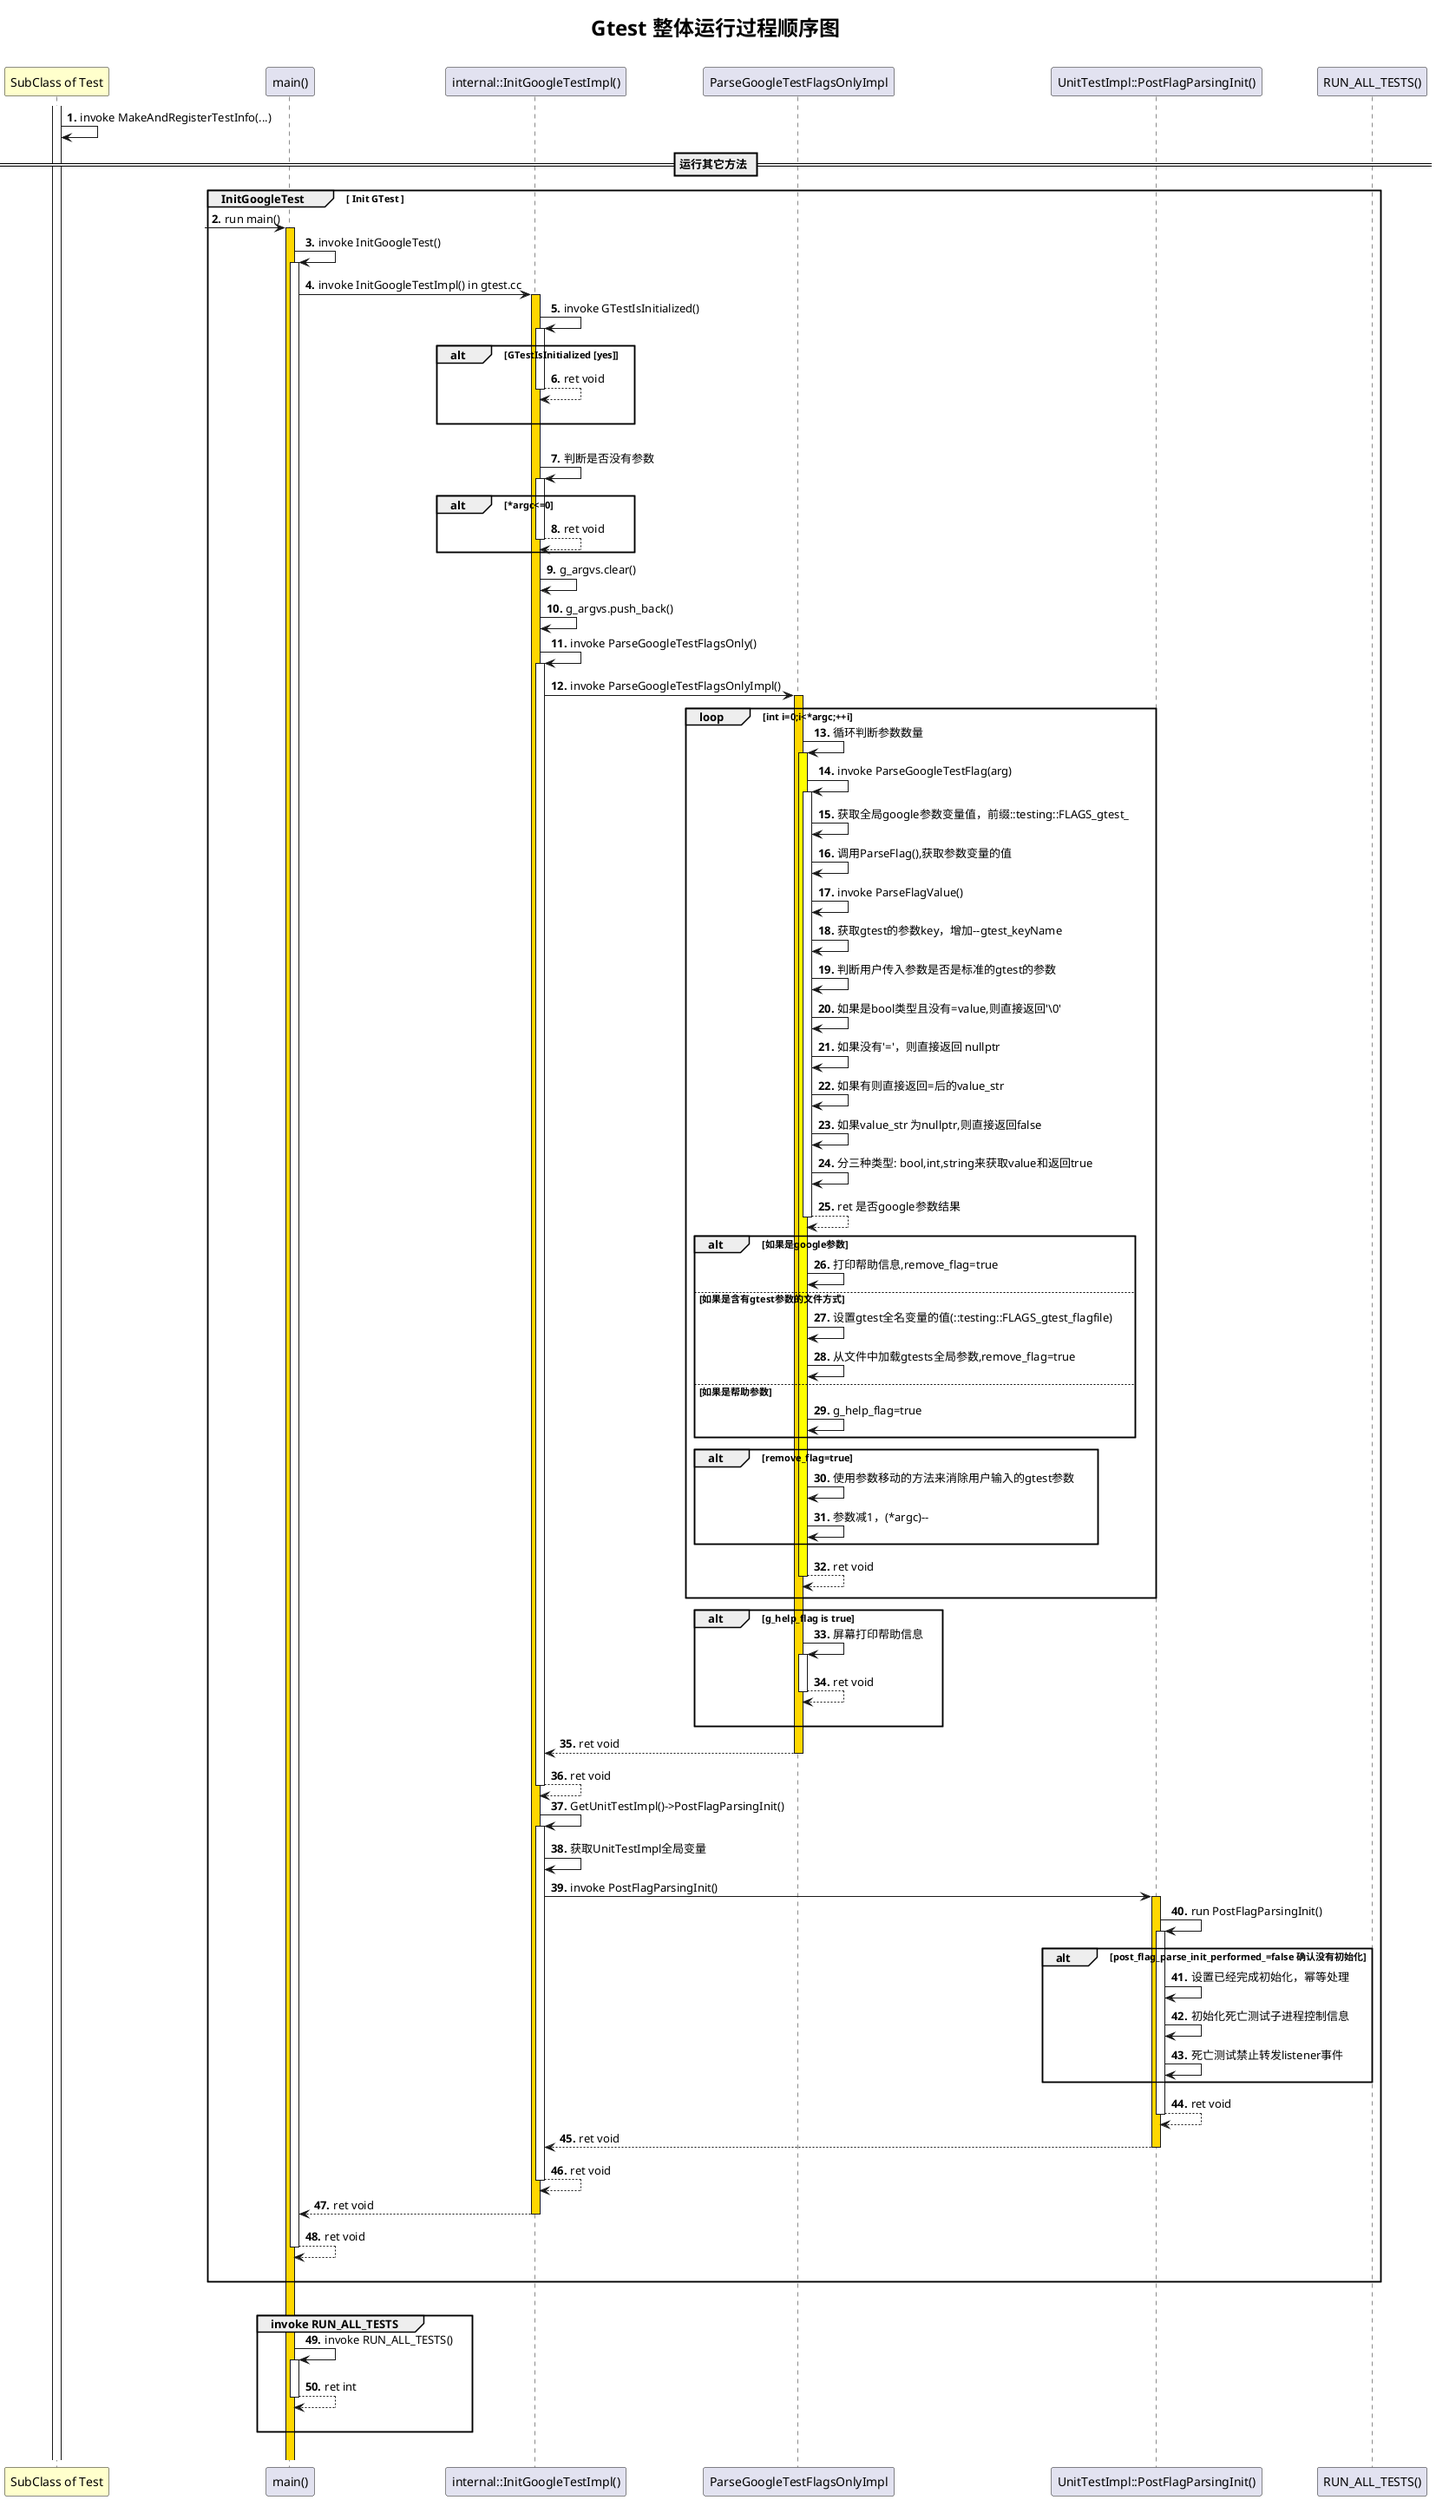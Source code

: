 @startuml
'https://plantuml.com/sequence-diagram
title
 <b><font size="24">Gtest 整体运行过程顺序图</font></b>

end title

'actor boundary control collections database entity queue
'participant "SubClass of Test"  as Test  << (C,#add1b2) subclass >> order -2 #business
participant "SubClass of Test"  as Test  order -2 #business
participant "main()" as main
participant "internal::InitGoogleTestImpl()" as init_impl
participant "ParseGoogleTestFlagsOnlyImpl" as ParseGoogleTestFlagsOnlyImpl
participant "RUN_ALL_TESTS()" as  run_all_tests order 100


'autonumber start increment "<u>0|#.</u>"
autonumber 1 1 "<b>."

'activate participant #colouml_sequence_diagram.pumlr
activate Test
'participant -> participant ++|--|**|!! #color"
Test -> Test  : invoke MakeAndRegisterTestInfo(...)

/'
group 主标题 [副标题]
    bob -[#red]> alice : hello
    [-> alice : DoWork
    create actor|control|boundary|control|... participant
    bob -> participant : new
    / (h|r)note left|right|over|across of alice: this is note
    ref over bob,alice : init
    ... 5分钟后 ...
    bob <[#blue]- alice : ret
    |||
    ||40||
    alt#alt背景色 #整体背景色 主标题
        break|critical|loop|opt|par 主标题

        end
    else 标题

    else 标题2

    end
end
'/
== 运行其它方法 ==
group InitGoogleTest [ Init GTest ]
    ?-> main  ++ #gold : run main()

    main -> main ++ : invoke InitGoogleTest()

    main -> init_impl ++ #gold : invoke InitGoogleTestImpl() in gtest.cc

    init_impl -> init_impl ++ : invoke GTestIsInitialized()
    alt GTestIsInitialized [yes]
        return ret void
        |||
    end
    |||
    init_impl -> init_impl ++ : 判断是否没有参数
    alt *argc<=0
        return ret void
    end
    init_impl -> init_impl : g_argvs.clear()
    init_impl -> init_impl : g_argvs.push_back()

    init_impl -> init_impl ++ : invoke ParseGoogleTestFlagsOnly()
        init_impl -> ParseGoogleTestFlagsOnlyImpl ++ #gold : invoke ParseGoogleTestFlagsOnlyImpl()
            loop  int i=0;i<*argc;++i
                ParseGoogleTestFlagsOnlyImpl -> ParseGoogleTestFlagsOnlyImpl ++ #yellow : 循环判断参数数量
                    ParseGoogleTestFlagsOnlyImpl -> ParseGoogleTestFlagsOnlyImpl ++ : invoke ParseGoogleTestFlag(arg)
                        ParseGoogleTestFlagsOnlyImpl -> ParseGoogleTestFlagsOnlyImpl  : 获取全局google参数变量值，前缀::testing::FLAGS_gtest_
                        ParseGoogleTestFlagsOnlyImpl -> ParseGoogleTestFlagsOnlyImpl  : 调用ParseFlag(),获取参数变量的值
                        ParseGoogleTestFlagsOnlyImpl -> ParseGoogleTestFlagsOnlyImpl  : invoke ParseFlagValue()
                        ParseGoogleTestFlagsOnlyImpl -> ParseGoogleTestFlagsOnlyImpl  : 获取gtest的参数key，增加--gtest_keyName
                        ParseGoogleTestFlagsOnlyImpl -> ParseGoogleTestFlagsOnlyImpl  : 判断用户传入参数是否是标准的gtest的参数
                        ParseGoogleTestFlagsOnlyImpl -> ParseGoogleTestFlagsOnlyImpl  : 如果是bool类型且没有=value,则直接返回'\0'
                        ParseGoogleTestFlagsOnlyImpl -> ParseGoogleTestFlagsOnlyImpl  : 如果没有'='，则直接返回 nullptr
                        ParseGoogleTestFlagsOnlyImpl -> ParseGoogleTestFlagsOnlyImpl  : 如果有则直接返回=后的value_str
                        ParseGoogleTestFlagsOnlyImpl -> ParseGoogleTestFlagsOnlyImpl  : 如果value_str 为nullptr,则直接返回false
                        ParseGoogleTestFlagsOnlyImpl -> ParseGoogleTestFlagsOnlyImpl  : 分三种类型: bool,int,string来获取value和返回true
                    return ret 是否google参数结果

                    alt 如果是google参数
                        ParseGoogleTestFlagsOnlyImpl -> ParseGoogleTestFlagsOnlyImpl  : 打印帮助信息,remove_flag=true
                    else 如果是含有gtest参数的文件方式
                        ParseGoogleTestFlagsOnlyImpl -> ParseGoogleTestFlagsOnlyImpl  : 设置gtest全名变量的值(::testing::FLAGS_gtest_flagfile)
                        ParseGoogleTestFlagsOnlyImpl -> ParseGoogleTestFlagsOnlyImpl  : 从文件中加载gtests全局参数,remove_flag=true
                    else 如果是帮助参数
                        ParseGoogleTestFlagsOnlyImpl -> ParseGoogleTestFlagsOnlyImpl  : g_help_flag=true
                    end

                    alt remove_flag=true
                        ParseGoogleTestFlagsOnlyImpl -> ParseGoogleTestFlagsOnlyImpl  : 使用参数移动的方法来消除用户输入的gtest参数
                        ParseGoogleTestFlagsOnlyImpl -> ParseGoogleTestFlagsOnlyImpl  : 参数减1，(*argc)--
                    end
                return ret void
                ||10||
            end

            alt g_help_flag is true
                ParseGoogleTestFlagsOnlyImpl -> ParseGoogleTestFlagsOnlyImpl ++ : 屏幕打印帮助信息
                return ret void
                |||
            end
         return ret void
    return ret void

    init_impl -> init_impl ++ : GetUnitTestImpl()->PostFlagParsingInit()
        init_impl -> init_impl  : 获取UnitTestImpl全局变量

        init_impl -> "UnitTestImpl::PostFlagParsingInit()" ++ #gold : invoke PostFlagParsingInit()

            "UnitTestImpl::PostFlagParsingInit()" -> "UnitTestImpl::PostFlagParsingInit()" ++ : run PostFlagParsingInit()
                alt post_flag_parse_init_performed_=false 确认没有初始化
                    "UnitTestImpl::PostFlagParsingInit()" -> "UnitTestImpl::PostFlagParsingInit()" : 设置已经完成初始化，幂等处理
                    "UnitTestImpl::PostFlagParsingInit()" -> "UnitTestImpl::PostFlagParsingInit()" : 初始化死亡测试子进程控制信息
                    "UnitTestImpl::PostFlagParsingInit()" -> "UnitTestImpl::PostFlagParsingInit()" : 死亡测试禁止转发listener事件

                end
            return ret void

        return ret void

    return ret void


    return ret void
    return ret void
    |||
end
|||


group invoke RUN_ALL_TESTS
    main -> main ++ :invoke RUN_ALL_TESTS()
    return ret int
   |||
end
|||

@enduml